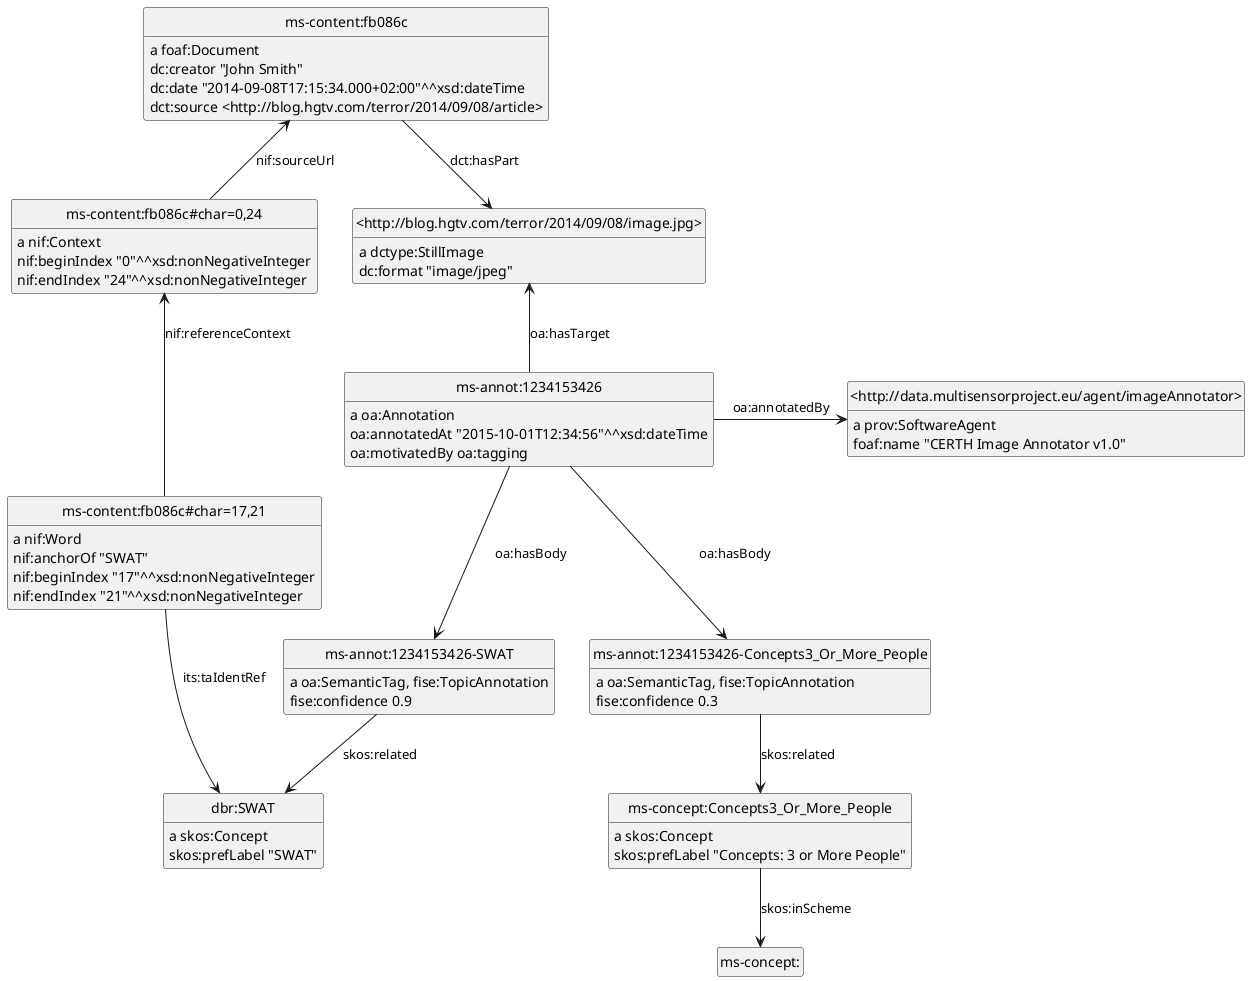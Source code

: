 @startuml
hide empty methods
hide empty attributes
hide circle
skinparam classAttributeIconSize 0
class ms_annot_1234153426 as "ms-annot:1234153426"
ms_annot_1234153426 : a oa:Annotation
class ms_annot_1234153426_Concepts3_Or_More_People as "ms-annot:1234153426-Concepts3_Or_More_People"
ms_annot_1234153426 --> ms_annot_1234153426_Concepts3_Or_More_People : oa:hasBody
class _http___blog_hgtv_com_terror_2014_09_08_image_jpg_ as "<http://blog.hgtv.com/terror/2014/09/08/image.jpg>"
ms_annot_1234153426 -up-> _http___blog_hgtv_com_terror_2014_09_08_image_jpg_ : oa:hasTarget
class ms_annot_1234153426_SWAT as "ms-annot:1234153426-SWAT"
ms_annot_1234153426 --> ms_annot_1234153426_SWAT : oa:hasBody
class _http___data_multisensorproject_eu_agent_imageAnnotator_ as "<http://data.multisensorproject.eu/agent/imageAnnotator>"
ms_annot_1234153426 -right-> _http___data_multisensorproject_eu_agent_imageAnnotator_ : oa:annotatedBy
ms_annot_1234153426 : oa:annotatedAt "2015-10-01T12:34:56"^^xsd:dateTime
ms_annot_1234153426 : oa:motivatedBy oa:tagging
class ms_content_fb086c as "ms-content:fb086c"
ms_content_fb086c : a foaf:Document
ms_content_fb086c --> _http___blog_hgtv_com_terror_2014_09_08_image_jpg_ : dct:hasPart
ms_content_fb086c : dc:creator "John Smith"
ms_content_fb086c : dc:date "2014-09-08T17:15:34.000+02:00"^^xsd:dateTime
ms_content_fb086c : dct:source <http://blog.hgtv.com/terror/2014/09/08/article>
class ms_concept_Concepts3_Or_More_People as "ms-concept:Concepts3_Or_More_People"
ms_concept_Concepts3_Or_More_People : a skos:Concept
class ms_concept_ as "ms-concept:"
ms_concept_Concepts3_Or_More_People --> ms_concept_ : skos:inScheme
ms_concept_Concepts3_Or_More_People : skos:prefLabel "Concepts: 3 or More People"
ms_annot_1234153426_SWAT : a oa:SemanticTag, fise:TopicAnnotation
class dbr_SWAT as "dbr:SWAT"
ms_annot_1234153426_SWAT --> dbr_SWAT : skos:related
ms_annot_1234153426_SWAT : fise:confidence 0.9
dbr_SWAT : a skos:Concept
dbr_SWAT : skos:prefLabel "SWAT"
_http___data_multisensorproject_eu_agent_imageAnnotator_ : a prov:SoftwareAgent
_http___data_multisensorproject_eu_agent_imageAnnotator_ : foaf:name "CERTH Image Annotator v1.0"
class ms_content_fb086c_char_17_21 as "ms-content:fb086c#char=17,21"
ms_content_fb086c_char_17_21 : a nif:Word
ms_content_fb086c_char_17_21 --> dbr_SWAT : its:taIdentRef
class ms_content_fb086c_char_0_24 as "ms-content:fb086c#char=0,24"
ms_content_fb086c_char_17_21 -up-> ms_content_fb086c_char_0_24 : nif:referenceContext
ms_content_fb086c_char_17_21 : nif:anchorOf "SWAT"
ms_content_fb086c_char_17_21 : nif:beginIndex "17"^^xsd:nonNegativeInteger
ms_content_fb086c_char_17_21 : nif:endIndex "21"^^xsd:nonNegativeInteger
ms_content_fb086c_char_0_24 : a nif:Context
ms_content_fb086c_char_0_24 -up-> ms_content_fb086c : nif:sourceUrl
ms_content_fb086c_char_0_24 : nif:beginIndex "0"^^xsd:nonNegativeInteger
ms_content_fb086c_char_0_24 : nif:endIndex "24"^^xsd:nonNegativeInteger
_http___blog_hgtv_com_terror_2014_09_08_image_jpg_ : a dctype:StillImage
_http___blog_hgtv_com_terror_2014_09_08_image_jpg_ : dc:format "image/jpeg"
ms_annot_1234153426_Concepts3_Or_More_People : a oa:SemanticTag, fise:TopicAnnotation
ms_annot_1234153426_Concepts3_Or_More_People --> ms_concept_Concepts3_Or_More_People : skos:related
ms_annot_1234153426_Concepts3_Or_More_People : fise:confidence 0.3
@enduml
